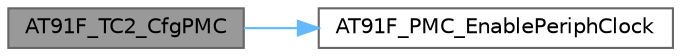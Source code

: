 digraph "AT91F_TC2_CfgPMC"
{
 // LATEX_PDF_SIZE
  bgcolor="transparent";
  edge [fontname=Helvetica,fontsize=10,labelfontname=Helvetica,labelfontsize=10];
  node [fontname=Helvetica,fontsize=10,shape=box,height=0.2,width=0.4];
  rankdir="LR";
  Node1 [id="Node000001",label="AT91F_TC2_CfgPMC",height=0.2,width=0.4,color="gray40", fillcolor="grey60", style="filled", fontcolor="black",tooltip="Enable Peripheral clock in PMC for TC2."];
  Node1 -> Node2 [id="edge1_Node000001_Node000002",color="steelblue1",style="solid",tooltip=" "];
  Node2 [id="Node000002",label="AT91F_PMC_EnablePeriphClock",height=0.2,width=0.4,color="grey40", fillcolor="white", style="filled",URL="$lib___a_t91_s_a_m7_s64_8h.html#a49f8f2fa3016c1c078f12156ef45d139",tooltip="Enable peripheral clock."];
}
